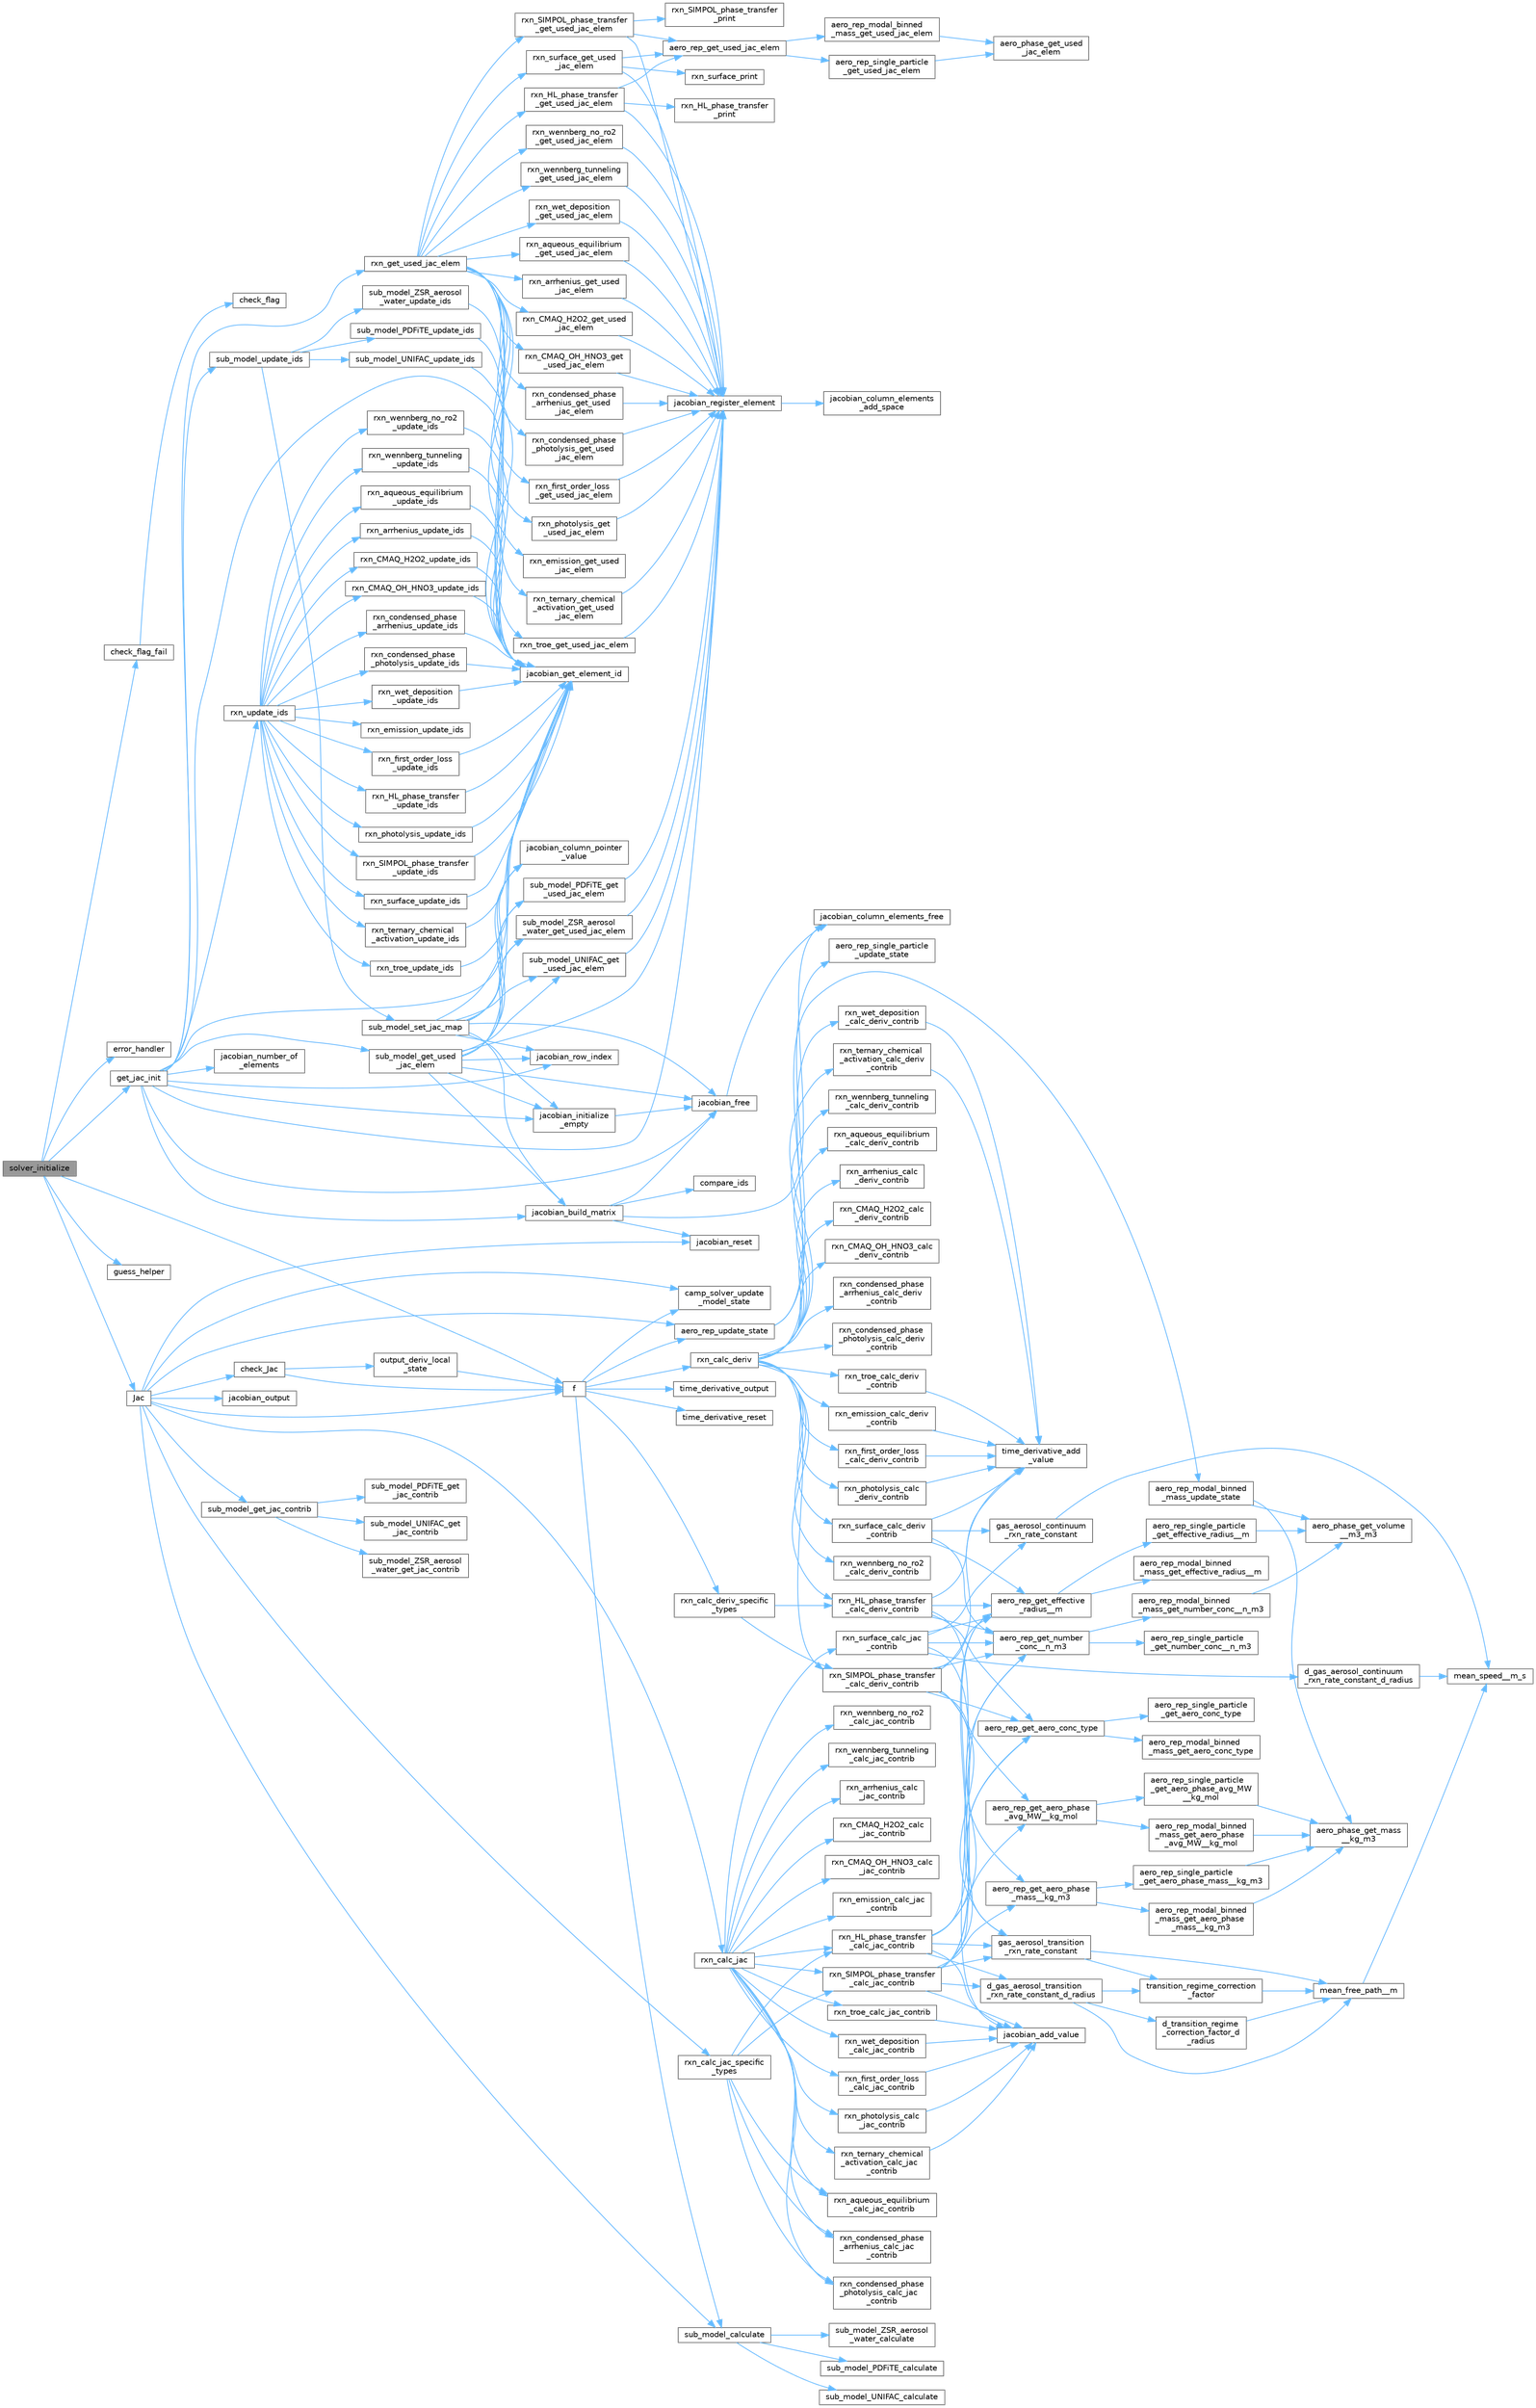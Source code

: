 digraph "solver_initialize"
{
 // LATEX_PDF_SIZE
  bgcolor="transparent";
  edge [fontname=Helvetica,fontsize=10,labelfontname=Helvetica,labelfontsize=10];
  node [fontname=Helvetica,fontsize=10,shape=box,height=0.2,width=0.4];
  rankdir="LR";
  Node1 [label="solver_initialize",height=0.2,width=0.4,color="gray40", fillcolor="grey60", style="filled", fontcolor="black",tooltip="Solver initialization."];
  Node1 -> Node2 [color="steelblue1",style="solid"];
  Node2 [label="check_flag_fail",height=0.2,width=0.4,color="grey40", fillcolor="white", style="filled",URL="$camp__solver_8c.html#a736da263e758eddff5578b8685edc459",tooltip="Check the return value of a SUNDIALS function and exit on failure."];
  Node2 -> Node3 [color="steelblue1",style="solid"];
  Node3 [label="check_flag",height=0.2,width=0.4,color="grey40", fillcolor="white", style="filled",URL="$camp__solver_8c.html#a08519bb4526ffd3db7f49b33ba7600aa",tooltip="Check the return value of a SUNDIALS function."];
  Node1 -> Node4 [color="steelblue1",style="solid"];
  Node4 [label="error_handler",height=0.2,width=0.4,color="grey40", fillcolor="white", style="filled",URL="$camp__solver_8c.html#ac1241091f152db7fd2aa734994c48b24",tooltip="Custom error handling function."];
  Node1 -> Node5 [color="steelblue1",style="solid"];
  Node5 [label="f",height=0.2,width=0.4,color="grey40", fillcolor="white", style="filled",URL="$camp__solver_8c.html#ac55302bc18db0d68d78f543aad6a16c4",tooltip="Compute the time derivative f(t,y)"];
  Node5 -> Node6 [color="steelblue1",style="solid"];
  Node6 [label="aero_rep_update_state",height=0.2,width=0.4,color="grey40", fillcolor="white", style="filled",URL="$aero__rep__solver_8c.html#a42041b486fc391bc9abeee5d1ad666b2",tooltip="Update the aerosol representations for a new state."];
  Node6 -> Node7 [color="steelblue1",style="solid"];
  Node7 [label="aero_rep_modal_binned\l_mass_update_state",height=0.2,width=0.4,color="grey40", fillcolor="white", style="filled",URL="$aero__rep__modal__binned__mass_8c.html#a567e448c1ea25085add6257c6b8930c6",tooltip="Update aerosol representation data for a new state."];
  Node7 -> Node8 [color="steelblue1",style="solid"];
  Node8 [label="aero_phase_get_mass\l__kg_m3",height=0.2,width=0.4,color="grey40", fillcolor="white", style="filled",URL="$aero__phase__solver_8c.html#a965e0b9fc79db694be201edd05377dd1",tooltip="Get the mass and average MW in an aerosol phase."];
  Node7 -> Node9 [color="steelblue1",style="solid"];
  Node9 [label="aero_phase_get_volume\l__m3_m3",height=0.2,width=0.4,color="grey40", fillcolor="white", style="filled",URL="$aero__phase__solver_8c.html#a6e493e863924f29d6bd06598fa657f08",tooltip="Get the volume of an aerosol phase."];
  Node6 -> Node10 [color="steelblue1",style="solid"];
  Node10 [label="aero_rep_single_particle\l_update_state",height=0.2,width=0.4,color="grey40", fillcolor="white", style="filled",URL="$aero__rep__single__particle_8c.html#afc5e4c6a81bf52bf0c8ee88037a4954d",tooltip="Update aerosol representation data for a new state."];
  Node5 -> Node11 [color="steelblue1",style="solid"];
  Node11 [label="camp_solver_update\l_model_state",height=0.2,width=0.4,color="grey40", fillcolor="white", style="filled",URL="$camp__solver_8c.html#a21373e1f8bad206f6437deeea571f51c",tooltip="Update the model state from the current solver state."];
  Node5 -> Node12 [color="steelblue1",style="solid"];
  Node12 [label="rxn_calc_deriv",height=0.2,width=0.4,color="grey40", fillcolor="white", style="filled",URL="$rxn__solver_8c.html#af014568140c63dfab9ea1c92b056e3b8",tooltip="Calculate the time derivative ."];
  Node12 -> Node13 [color="steelblue1",style="solid"];
  Node13 [label="rxn_aqueous_equilibrium\l_calc_deriv_contrib",height=0.2,width=0.4,color="grey40", fillcolor="white", style="filled",URL="$rxns_8h.html#a8e696264a0e9f8f72c2cb00b5605cbeb",tooltip=" "];
  Node12 -> Node14 [color="steelblue1",style="solid"];
  Node14 [label="rxn_arrhenius_calc\l_deriv_contrib",height=0.2,width=0.4,color="grey40", fillcolor="white", style="filled",URL="$rxns_8h.html#a760b30a313fd1608941b8ac584a128df",tooltip=" "];
  Node12 -> Node15 [color="steelblue1",style="solid"];
  Node15 [label="rxn_CMAQ_H2O2_calc\l_deriv_contrib",height=0.2,width=0.4,color="grey40", fillcolor="white", style="filled",URL="$rxns_8h.html#a3eb8ba0e04dfdffa6171688dd493d171",tooltip=" "];
  Node12 -> Node16 [color="steelblue1",style="solid"];
  Node16 [label="rxn_CMAQ_OH_HNO3_calc\l_deriv_contrib",height=0.2,width=0.4,color="grey40", fillcolor="white", style="filled",URL="$rxns_8h.html#a2a4e9aea8e3d4a8779ec943d9ccaaad8",tooltip=" "];
  Node12 -> Node17 [color="steelblue1",style="solid"];
  Node17 [label="rxn_condensed_phase\l_arrhenius_calc_deriv\l_contrib",height=0.2,width=0.4,color="grey40", fillcolor="white", style="filled",URL="$rxns_8h.html#a838b8326dbcfa12692ecf289685897a2",tooltip=" "];
  Node12 -> Node18 [color="steelblue1",style="solid"];
  Node18 [label="rxn_condensed_phase\l_photolysis_calc_deriv\l_contrib",height=0.2,width=0.4,color="grey40", fillcolor="white", style="filled",URL="$rxns_8h.html#aa66217f07fe9eae01f2d6d376e421141",tooltip=" "];
  Node12 -> Node19 [color="steelblue1",style="solid"];
  Node19 [label="rxn_emission_calc_deriv\l_contrib",height=0.2,width=0.4,color="grey40", fillcolor="white", style="filled",URL="$rxn__emission_8c.html#a0fc4250b628dae19ab3c2081a283e2b8",tooltip="Calculate contributions to the time derivative  from this reaction."];
  Node19 -> Node20 [color="steelblue1",style="solid"];
  Node20 [label="time_derivative_add\l_value",height=0.2,width=0.4,color="grey40", fillcolor="white", style="filled",URL="$time__derivative_8c.html#af4c9ab5040b544a8ec4b63a1c75922e2",tooltip="Add a contribution to the time derivative."];
  Node12 -> Node21 [color="steelblue1",style="solid"];
  Node21 [label="rxn_first_order_loss\l_calc_deriv_contrib",height=0.2,width=0.4,color="grey40", fillcolor="white", style="filled",URL="$rxn__first__order__loss_8c.html#ac1d2c5d3bf68d6adcdc4183ba340175d",tooltip="Calculate contributions to the time derivative  from this reaction."];
  Node21 -> Node20 [color="steelblue1",style="solid"];
  Node12 -> Node22 [color="steelblue1",style="solid"];
  Node22 [label="rxn_HL_phase_transfer\l_calc_deriv_contrib",height=0.2,width=0.4,color="grey40", fillcolor="white", style="filled",URL="$rxn___h_l__phase__transfer_8c.html#aa82a07e921e3d22fda1d52073b16219d",tooltip="Calculate contributions to the time derivative  from this reaction."];
  Node22 -> Node23 [color="steelblue1",style="solid"];
  Node23 [label="aero_rep_get_aero_conc_type",height=0.2,width=0.4,color="grey40", fillcolor="white", style="filled",URL="$aero__rep__solver_8c.html#a00aee7bec2d9284a74c0eb26d346dc81",tooltip="Check whether aerosol concentrations are per-particle or total for each phase."];
  Node23 -> Node24 [color="steelblue1",style="solid"];
  Node24 [label="aero_rep_modal_binned\l_mass_get_aero_conc_type",height=0.2,width=0.4,color="grey40", fillcolor="white", style="filled",URL="$aero__rep__modal__binned__mass_8c.html#a5806fae1fe7d70369bfb7a0d9c54d12f",tooltip="Get the type of aerosol concentration used."];
  Node23 -> Node25 [color="steelblue1",style="solid"];
  Node25 [label="aero_rep_single_particle\l_get_aero_conc_type",height=0.2,width=0.4,color="grey40", fillcolor="white", style="filled",URL="$aero__rep__single__particle_8c.html#a59114de73dd305d5825a8547155b8946",tooltip="Get the type of aerosol concentration used."];
  Node22 -> Node26 [color="steelblue1",style="solid"];
  Node26 [label="aero_rep_get_effective\l_radius__m",height=0.2,width=0.4,color="grey40", fillcolor="white", style="filled",URL="$aero__rep__solver_8c.html#aab8fc9de2c9bfe5d012e80322a5b653b",tooltip="Get the effective particle radius,  (m)"];
  Node26 -> Node27 [color="steelblue1",style="solid"];
  Node27 [label="aero_rep_modal_binned\l_mass_get_effective_radius__m",height=0.2,width=0.4,color="grey40", fillcolor="white", style="filled",URL="$aero__rep__modal__binned__mass_8c.html#a8d5bf734337581d90c2280ab858ccf96",tooltip="Get the effective particle radius  (m)"];
  Node26 -> Node28 [color="steelblue1",style="solid"];
  Node28 [label="aero_rep_single_particle\l_get_effective_radius__m",height=0.2,width=0.4,color="grey40", fillcolor="white", style="filled",URL="$aero__rep__single__particle_8c.html#a48b11d345d89071d34e67b5063b1b891",tooltip="Get the effective particle radius  (m)"];
  Node28 -> Node9 [color="steelblue1",style="solid"];
  Node22 -> Node29 [color="steelblue1",style="solid"];
  Node29 [label="aero_rep_get_number\l_conc__n_m3",height=0.2,width=0.4,color="grey40", fillcolor="white", style="filled",URL="$aero__rep__solver_8c.html#aa56870eb4fe20532461b1634d7688210",tooltip="Get the particle number concentration  ( )"];
  Node29 -> Node30 [color="steelblue1",style="solid"];
  Node30 [label="aero_rep_modal_binned\l_mass_get_number_conc__n_m3",height=0.2,width=0.4,color="grey40", fillcolor="white", style="filled",URL="$aero__rep__modal__binned__mass_8c.html#a2e585253c19aa48dec8c55b963999e9d",tooltip="Get the particle number concentration  ( )"];
  Node30 -> Node9 [color="steelblue1",style="solid"];
  Node29 -> Node31 [color="steelblue1",style="solid"];
  Node31 [label="aero_rep_single_particle\l_get_number_conc__n_m3",height=0.2,width=0.4,color="grey40", fillcolor="white", style="filled",URL="$aero__rep__single__particle_8c.html#afa7d35b774d0ab4d7cad7fb30d75e897",tooltip="Get the particle number concentration  ( )"];
  Node22 -> Node32 [color="steelblue1",style="solid"];
  Node32 [label="gas_aerosol_transition\l_rxn_rate_constant",height=0.2,width=0.4,color="grey40", fillcolor="white", style="filled",URL="$util_8h.html#adfe7ce1a7c219664c7a382f24068b1a1",tooltip=" "];
  Node32 -> Node33 [color="steelblue1",style="solid"];
  Node33 [label="mean_free_path__m",height=0.2,width=0.4,color="grey40", fillcolor="white", style="filled",URL="$util_8h.html#ae1c969544a10c17746622cf73186835c",tooltip=" "];
  Node33 -> Node34 [color="steelblue1",style="solid"];
  Node34 [label="mean_speed__m_s",height=0.2,width=0.4,color="grey40", fillcolor="white", style="filled",URL="$util_8h.html#a77fbb355dc943308c5632fe698e81363",tooltip=" "];
  Node32 -> Node35 [color="steelblue1",style="solid"];
  Node35 [label="transition_regime_correction\l_factor",height=0.2,width=0.4,color="grey40", fillcolor="white", style="filled",URL="$util_8h.html#a0ade6cf865e738fbd0629ca08500679d",tooltip=" "];
  Node35 -> Node33 [color="steelblue1",style="solid"];
  Node22 -> Node20 [color="steelblue1",style="solid"];
  Node12 -> Node36 [color="steelblue1",style="solid"];
  Node36 [label="rxn_photolysis_calc\l_deriv_contrib",height=0.2,width=0.4,color="grey40", fillcolor="white", style="filled",URL="$rxn__photolysis_8c.html#a821ebabf2abba0aa6b465747178f33d6",tooltip="Calculate contributions to the time derivative  from this reaction."];
  Node36 -> Node20 [color="steelblue1",style="solid"];
  Node12 -> Node37 [color="steelblue1",style="solid"];
  Node37 [label="rxn_SIMPOL_phase_transfer\l_calc_deriv_contrib",height=0.2,width=0.4,color="grey40", fillcolor="white", style="filled",URL="$rxn___s_i_m_p_o_l__phase__transfer_8c.html#a8387f10a0a5aa0b38cc545859542f3c4",tooltip="Calculate contributions to the time derivative  from this reaction."];
  Node37 -> Node23 [color="steelblue1",style="solid"];
  Node37 -> Node38 [color="steelblue1",style="solid"];
  Node38 [label="aero_rep_get_aero_phase\l_avg_MW__kg_mol",height=0.2,width=0.4,color="grey40", fillcolor="white", style="filled",URL="$aero__rep__solver_8c.html#a513044e29b338d17d02b5bc472a8046f",tooltip="Get the average molecular weight of an aerosol phase in this representation  ( )"];
  Node38 -> Node39 [color="steelblue1",style="solid"];
  Node39 [label="aero_rep_modal_binned\l_mass_get_aero_phase\l_avg_MW__kg_mol",height=0.2,width=0.4,color="grey40", fillcolor="white", style="filled",URL="$aero__rep__modal__binned__mass_8c.html#a2c1fd8badaa6ebffd2b45ab5314c1279",tooltip="Get the average molecular weight in an aerosol phase  ( )"];
  Node39 -> Node8 [color="steelblue1",style="solid"];
  Node38 -> Node40 [color="steelblue1",style="solid"];
  Node40 [label="aero_rep_single_particle\l_get_aero_phase_avg_MW\l__kg_mol",height=0.2,width=0.4,color="grey40", fillcolor="white", style="filled",URL="$aero__rep__single__particle_8c.html#a203b6931fd5a504b7cc1750eb582b60c",tooltip="Get the average molecular weight in an aerosol phase  ( )"];
  Node40 -> Node8 [color="steelblue1",style="solid"];
  Node37 -> Node41 [color="steelblue1",style="solid"];
  Node41 [label="aero_rep_get_aero_phase\l_mass__kg_m3",height=0.2,width=0.4,color="grey40", fillcolor="white", style="filled",URL="$aero__rep__solver_8c.html#a0d5fc5c14f5fc182d80811b27c644e86",tooltip="Get the total mass of an aerosol phase in this representation  ( )"];
  Node41 -> Node42 [color="steelblue1",style="solid"];
  Node42 [label="aero_rep_modal_binned\l_mass_get_aero_phase\l_mass__kg_m3",height=0.2,width=0.4,color="grey40", fillcolor="white", style="filled",URL="$aero__rep__modal__binned__mass_8c.html#aa84e95ce69656ab640edfdb32cc71d4c",tooltip="Get the total mass in an aerosol phase  ( )"];
  Node42 -> Node8 [color="steelblue1",style="solid"];
  Node41 -> Node43 [color="steelblue1",style="solid"];
  Node43 [label="aero_rep_single_particle\l_get_aero_phase_mass__kg_m3",height=0.2,width=0.4,color="grey40", fillcolor="white", style="filled",URL="$aero__rep__single__particle_8c.html#ad49c89b34b57e5b644d6506ead9dea34",tooltip="Get the total mass in an aerosol phase  ( )"];
  Node43 -> Node8 [color="steelblue1",style="solid"];
  Node37 -> Node26 [color="steelblue1",style="solid"];
  Node37 -> Node29 [color="steelblue1",style="solid"];
  Node37 -> Node32 [color="steelblue1",style="solid"];
  Node37 -> Node20 [color="steelblue1",style="solid"];
  Node12 -> Node44 [color="steelblue1",style="solid"];
  Node44 [label="rxn_surface_calc_deriv\l_contrib",height=0.2,width=0.4,color="grey40", fillcolor="white", style="filled",URL="$rxn__surface_8c.html#a5bb30760087399bd04a9f9e16f0fab1f",tooltip="Calculate contributions to the time derivative  from this reaction."];
  Node44 -> Node26 [color="steelblue1",style="solid"];
  Node44 -> Node29 [color="steelblue1",style="solid"];
  Node44 -> Node45 [color="steelblue1",style="solid"];
  Node45 [label="gas_aerosol_continuum\l_rxn_rate_constant",height=0.2,width=0.4,color="grey40", fillcolor="white", style="filled",URL="$util_8h.html#afde219af97ef99e021d59c7ca18b9277",tooltip=" "];
  Node45 -> Node34 [color="steelblue1",style="solid"];
  Node44 -> Node20 [color="steelblue1",style="solid"];
  Node12 -> Node46 [color="steelblue1",style="solid"];
  Node46 [label="rxn_ternary_chemical\l_activation_calc_deriv\l_contrib",height=0.2,width=0.4,color="grey40", fillcolor="white", style="filled",URL="$rxn__ternary__chemical__activation_8c.html#aab9c65ccd4b8614889c1462e2500e6b9",tooltip="Calculate contributions to the time derivative  from this reaction."];
  Node46 -> Node20 [color="steelblue1",style="solid"];
  Node12 -> Node47 [color="steelblue1",style="solid"];
  Node47 [label="rxn_troe_calc_deriv\l_contrib",height=0.2,width=0.4,color="grey40", fillcolor="white", style="filled",URL="$rxn__troe_8c.html#ae2174a745239e629f1c5480a52c3f6f2",tooltip="Calculate contributions to the time derivative  from this reaction."];
  Node47 -> Node20 [color="steelblue1",style="solid"];
  Node12 -> Node48 [color="steelblue1",style="solid"];
  Node48 [label="rxn_wennberg_no_ro2\l_calc_deriv_contrib",height=0.2,width=0.4,color="grey40", fillcolor="white", style="filled",URL="$rxns_8h.html#affb30a43f6e32c34d3c4fba241d57b3e",tooltip=" "];
  Node12 -> Node49 [color="steelblue1",style="solid"];
  Node49 [label="rxn_wennberg_tunneling\l_calc_deriv_contrib",height=0.2,width=0.4,color="grey40", fillcolor="white", style="filled",URL="$rxns_8h.html#aaf3a4bd00b50344e978728d2bf6af6d0",tooltip=" "];
  Node12 -> Node50 [color="steelblue1",style="solid"];
  Node50 [label="rxn_wet_deposition\l_calc_deriv_contrib",height=0.2,width=0.4,color="grey40", fillcolor="white", style="filled",URL="$rxn__wet__deposition_8c.html#a6aec5e3d4cbb3a9e0d993a1780c42ecd",tooltip="Calculate contributions to the time derivative  from this reaction."];
  Node50 -> Node20 [color="steelblue1",style="solid"];
  Node5 -> Node51 [color="steelblue1",style="solid"];
  Node51 [label="rxn_calc_deriv_specific\l_types",height=0.2,width=0.4,color="grey40", fillcolor="white", style="filled",URL="$rxn__solver_8c.html#a066fddd15835cba3a8b519fb734bd552",tooltip="Calculate the time derivative  for only some specific types."];
  Node51 -> Node22 [color="steelblue1",style="solid"];
  Node51 -> Node37 [color="steelblue1",style="solid"];
  Node5 -> Node52 [color="steelblue1",style="solid"];
  Node52 [label="sub_model_calculate",height=0.2,width=0.4,color="grey40", fillcolor="white", style="filled",URL="$sub__model__solver_8c.html#a7f9027610b25bafcc5b6c5af1344dd65",tooltip="Perform the sub model calculations for the current model state."];
  Node52 -> Node53 [color="steelblue1",style="solid"];
  Node53 [label="sub_model_PDFiTE_calculate",height=0.2,width=0.4,color="grey40", fillcolor="white", style="filled",URL="$sub__model___p_d_fi_t_e_8c.html#a2f46f791a4a74c77e283b5afb91911aa",tooltip="Perform the sub-model calculations for the current model state."];
  Node52 -> Node54 [color="steelblue1",style="solid"];
  Node54 [label="sub_model_UNIFAC_calculate",height=0.2,width=0.4,color="grey40", fillcolor="white", style="filled",URL="$sub__model___u_n_i_f_a_c_8c.html#a91d55564c556bf61d6bf0ccac7b43e4b",tooltip="Perform the sub-model calculations for the current model state."];
  Node52 -> Node55 [color="steelblue1",style="solid"];
  Node55 [label="sub_model_ZSR_aerosol\l_water_calculate",height=0.2,width=0.4,color="grey40", fillcolor="white", style="filled",URL="$sub__model___z_s_r__aerosol__water_8c.html#a6639a32646d84e02917b64167f36ea89",tooltip="Do pre-derivative calculations."];
  Node5 -> Node56 [color="steelblue1",style="solid"];
  Node56 [label="time_derivative_output",height=0.2,width=0.4,color="grey40", fillcolor="white", style="filled",URL="$time__derivative_8c.html#ae2c31a72134750c12f2f5d8e32c3a99d",tooltip="Output the current derivative array."];
  Node5 -> Node57 [color="steelblue1",style="solid"];
  Node57 [label="time_derivative_reset",height=0.2,width=0.4,color="grey40", fillcolor="white", style="filled",URL="$time__derivative_8c.html#a72dd19ea5bc2be11ace50e82bbd7857f",tooltip="Reset the derivative."];
  Node1 -> Node58 [color="steelblue1",style="solid"];
  Node58 [label="get_jac_init",height=0.2,width=0.4,color="grey40", fillcolor="white", style="filled",URL="$camp__solver_8c.html#a5b485fa25356197023889f3795888e98",tooltip="Try to improve guesses of y sent to the linear solver."];
  Node58 -> Node59 [color="steelblue1",style="solid"];
  Node59 [label="jacobian_build_matrix",height=0.2,width=0.4,color="grey40", fillcolor="white", style="filled",URL="$_jacobian_8c.html#a2e954524b21f4e097996b2dc0d3cf999",tooltip="Builds the sparse matrix with the registered elements."];
  Node59 -> Node60 [color="steelblue1",style="solid"];
  Node60 [label="compare_ids",height=0.2,width=0.4,color="grey40", fillcolor="white", style="filled",URL="$_jacobian_8c.html#a87200e2cb129a2b8d8436848760f63d5",tooltip=" "];
  Node59 -> Node61 [color="steelblue1",style="solid"];
  Node61 [label="jacobian_column_elements_free",height=0.2,width=0.4,color="grey40", fillcolor="white", style="filled",URL="$_jacobian_8c.html#a7bc2fe67ae132c04bf45e69934e6be1f",tooltip="Free memory associated with a JacobianColumnElements."];
  Node59 -> Node62 [color="steelblue1",style="solid"];
  Node62 [label="jacobian_free",height=0.2,width=0.4,color="grey40", fillcolor="white", style="filled",URL="$_jacobian_8c.html#a0c0108de18ada97dc46782f7223ceef8",tooltip="Free memory associated with a Jacobian."];
  Node62 -> Node61 [color="steelblue1",style="solid"];
  Node59 -> Node63 [color="steelblue1",style="solid"];
  Node63 [label="jacobian_reset",height=0.2,width=0.4,color="grey40", fillcolor="white", style="filled",URL="$_jacobian_8c.html#a9b50b1fb83f669391bf76726b9c81ead",tooltip="Reset the Jacobian."];
  Node58 -> Node64 [color="steelblue1",style="solid"];
  Node64 [label="jacobian_column_pointer\l_value",height=0.2,width=0.4,color="grey40", fillcolor="white", style="filled",URL="$_jacobian_8c.html#a0a9b073f122e923fe6bad96d0611a4ac",tooltip="Returns the value of a column pointer."];
  Node58 -> Node62 [color="steelblue1",style="solid"];
  Node58 -> Node65 [color="steelblue1",style="solid"];
  Node65 [label="jacobian_get_element_id",height=0.2,width=0.4,color="grey40", fillcolor="white", style="filled",URL="$_jacobian_8c.html#a7b43d5884ec62826389d6d739b7f25eb",tooltip="Get an element id in the Jacobian data arrays."];
  Node58 -> Node66 [color="steelblue1",style="solid"];
  Node66 [label="jacobian_initialize\l_empty",height=0.2,width=0.4,color="grey40", fillcolor="white", style="filled",URL="$_jacobian_8c.html#a3ea16d25b8523ab15b3f505fe00e2ed2",tooltip="Initialize the Jacobian."];
  Node66 -> Node62 [color="steelblue1",style="solid"];
  Node58 -> Node67 [color="steelblue1",style="solid"];
  Node67 [label="jacobian_number_of\l_elements",height=0.2,width=0.4,color="grey40", fillcolor="white", style="filled",URL="$_jacobian_8c.html#a797c57a02151acb880fba00b8afc57a3",tooltip="Returns the number of elements in the Jacobian."];
  Node58 -> Node68 [color="steelblue1",style="solid"];
  Node68 [label="jacobian_register_element",height=0.2,width=0.4,color="grey40", fillcolor="white", style="filled",URL="$_jacobian_8c.html#aac51ac6b1cf239a84899308dab229441",tooltip="Adds an element to the sparse matrix."];
  Node68 -> Node69 [color="steelblue1",style="solid"];
  Node69 [label="jacobian_column_elements\l_add_space",height=0.2,width=0.4,color="grey40", fillcolor="white", style="filled",URL="$_jacobian_8c.html#ad9cda15d66705739c9d7bdf63c4636a3",tooltip=" "];
  Node58 -> Node70 [color="steelblue1",style="solid"];
  Node70 [label="jacobian_row_index",height=0.2,width=0.4,color="grey40", fillcolor="white", style="filled",URL="$_jacobian_8c.html#ae72fb841b0dd527b9e463e7ce208d856",tooltip="Returns the row for a given Jacobian element."];
  Node58 -> Node71 [color="steelblue1",style="solid"];
  Node71 [label="rxn_get_used_jac_elem",height=0.2,width=0.4,color="grey40", fillcolor="white", style="filled",URL="$rxn__solver_8c.html#a6816597d1e59964f558cfc82b004549e",tooltip="Get the Jacobian elements used by a particular reaction."];
  Node71 -> Node72 [color="steelblue1",style="solid"];
  Node72 [label="rxn_aqueous_equilibrium\l_get_used_jac_elem",height=0.2,width=0.4,color="grey40", fillcolor="white", style="filled",URL="$rxn__aqueous__equilibrium_8c.html#aba2b7971289b789830bb3986d8c26143",tooltip="Flag Jacobian elements used by this reaction."];
  Node72 -> Node68 [color="steelblue1",style="solid"];
  Node71 -> Node73 [color="steelblue1",style="solid"];
  Node73 [label="rxn_arrhenius_get_used\l_jac_elem",height=0.2,width=0.4,color="grey40", fillcolor="white", style="filled",URL="$rxn__arrhenius_8c.html#a7f830056ddb14553c6c27e13895a27a1",tooltip="Flag Jacobian elements used by this reaction."];
  Node73 -> Node68 [color="steelblue1",style="solid"];
  Node71 -> Node74 [color="steelblue1",style="solid"];
  Node74 [label="rxn_CMAQ_H2O2_get_used\l_jac_elem",height=0.2,width=0.4,color="grey40", fillcolor="white", style="filled",URL="$rxn___c_m_a_q___h2_o2_8c.html#aaf19aa3c701ef961a31fa085f3a95b68",tooltip="Flag Jacobian elements used by this reaction."];
  Node74 -> Node68 [color="steelblue1",style="solid"];
  Node71 -> Node75 [color="steelblue1",style="solid"];
  Node75 [label="rxn_CMAQ_OH_HNO3_get\l_used_jac_elem",height=0.2,width=0.4,color="grey40", fillcolor="white", style="filled",URL="$rxn___c_m_a_q___o_h___h_n_o3_8c.html#ab0f2f55a3403589173d1d9dae525adb6",tooltip="Flag Jacobian elements used by this reaction."];
  Node75 -> Node68 [color="steelblue1",style="solid"];
  Node71 -> Node76 [color="steelblue1",style="solid"];
  Node76 [label="rxn_condensed_phase\l_arrhenius_get_used\l_jac_elem",height=0.2,width=0.4,color="grey40", fillcolor="white", style="filled",URL="$rxn__condensed__phase__arrhenius_8c.html#a5160c5060999537531f810c0651dd641",tooltip="Flag Jacobian elements used by this reaction."];
  Node76 -> Node68 [color="steelblue1",style="solid"];
  Node71 -> Node77 [color="steelblue1",style="solid"];
  Node77 [label="rxn_condensed_phase\l_photolysis_get_used\l_jac_elem",height=0.2,width=0.4,color="grey40", fillcolor="white", style="filled",URL="$rxn__condensed__phase__photolysis_8c.html#a84c0567001266ea44726aba908ef7ad8",tooltip="Flag Jacobian elements used by this reaction."];
  Node77 -> Node68 [color="steelblue1",style="solid"];
  Node71 -> Node78 [color="steelblue1",style="solid"];
  Node78 [label="rxn_emission_get_used\l_jac_elem",height=0.2,width=0.4,color="grey40", fillcolor="white", style="filled",URL="$rxn__emission_8c.html#a0ef69ae99efa726d72f8502eb7d18406",tooltip="Flag Jacobian elements used by this reaction."];
  Node71 -> Node79 [color="steelblue1",style="solid"];
  Node79 [label="rxn_first_order_loss\l_get_used_jac_elem",height=0.2,width=0.4,color="grey40", fillcolor="white", style="filled",URL="$rxn__first__order__loss_8c.html#a73e9594a2ad684000b2cbef37ab6f195",tooltip="Flag Jacobian elements used by this reaction."];
  Node79 -> Node68 [color="steelblue1",style="solid"];
  Node71 -> Node80 [color="steelblue1",style="solid"];
  Node80 [label="rxn_HL_phase_transfer\l_get_used_jac_elem",height=0.2,width=0.4,color="grey40", fillcolor="white", style="filled",URL="$rxn___h_l__phase__transfer_8c.html#a6397153ebdffc297c0c43cb7dfb0e9ba",tooltip="Flag Jacobian elements used by this reaction."];
  Node80 -> Node81 [color="steelblue1",style="solid"];
  Node81 [label="aero_rep_get_used_jac_elem",height=0.2,width=0.4,color="grey40", fillcolor="white", style="filled",URL="$aero__rep__solver_8c.html#a020684f657e2d323f672bd5500ceae22",tooltip="Flag Jacobian elements used to calculated mass, volume, etc."];
  Node81 -> Node82 [color="steelblue1",style="solid"];
  Node82 [label="aero_rep_modal_binned\l_mass_get_used_jac_elem",height=0.2,width=0.4,color="grey40", fillcolor="white", style="filled",URL="$aero__rep__modal__binned__mass_8c.html#ac5a65892343b17ff334e280f4d6ae5f9",tooltip="Flag Jacobian elements used in calcualtions of mass and volume."];
  Node82 -> Node83 [color="steelblue1",style="solid"];
  Node83 [label="aero_phase_get_used\l_jac_elem",height=0.2,width=0.4,color="grey40", fillcolor="white", style="filled",URL="$aero__phase__solver_8c.html#a6e5ea770a313a6eebea53e86540dd510",tooltip="Flag Jacobian elements used in calculations of mass and volume."];
  Node81 -> Node84 [color="steelblue1",style="solid"];
  Node84 [label="aero_rep_single_particle\l_get_used_jac_elem",height=0.2,width=0.4,color="grey40", fillcolor="white", style="filled",URL="$aero__rep__single__particle_8c.html#a076423c54855479ccee0af37f2d9840a",tooltip="Flag Jacobian elements used in calcualtions of mass and volume."];
  Node84 -> Node83 [color="steelblue1",style="solid"];
  Node80 -> Node68 [color="steelblue1",style="solid"];
  Node80 -> Node85 [color="steelblue1",style="solid"];
  Node85 [label="rxn_HL_phase_transfer\l_print",height=0.2,width=0.4,color="grey40", fillcolor="white", style="filled",URL="$rxn___h_l__phase__transfer_8c.html#a23271841c897d7d4047b73e4fbc0e748",tooltip="Print the Phase Transfer reaction parameters."];
  Node71 -> Node86 [color="steelblue1",style="solid"];
  Node86 [label="rxn_photolysis_get\l_used_jac_elem",height=0.2,width=0.4,color="grey40", fillcolor="white", style="filled",URL="$rxn__photolysis_8c.html#ab3c375e49f672106491c96e4b4455745",tooltip="Flag Jacobian elements used by this reaction."];
  Node86 -> Node68 [color="steelblue1",style="solid"];
  Node71 -> Node87 [color="steelblue1",style="solid"];
  Node87 [label="rxn_SIMPOL_phase_transfer\l_get_used_jac_elem",height=0.2,width=0.4,color="grey40", fillcolor="white", style="filled",URL="$rxn___s_i_m_p_o_l__phase__transfer_8c.html#a1658944a83529b7d5e854920f235ed3b",tooltip="Flag Jacobian elements used by this reaction."];
  Node87 -> Node81 [color="steelblue1",style="solid"];
  Node87 -> Node68 [color="steelblue1",style="solid"];
  Node87 -> Node88 [color="steelblue1",style="solid"];
  Node88 [label="rxn_SIMPOL_phase_transfer\l_print",height=0.2,width=0.4,color="grey40", fillcolor="white", style="filled",URL="$rxn___s_i_m_p_o_l__phase__transfer_8c.html#a63043b44a2874c8fb87ab85a2497d0c2",tooltip="Print the Phase Transfer reaction parameters."];
  Node71 -> Node89 [color="steelblue1",style="solid"];
  Node89 [label="rxn_surface_get_used\l_jac_elem",height=0.2,width=0.4,color="grey40", fillcolor="white", style="filled",URL="$rxn__surface_8c.html#a172e0e483115d10f868a1a68f7a664da",tooltip="Flag Jacobian elements used by this reaction."];
  Node89 -> Node81 [color="steelblue1",style="solid"];
  Node89 -> Node68 [color="steelblue1",style="solid"];
  Node89 -> Node90 [color="steelblue1",style="solid"];
  Node90 [label="rxn_surface_print",height=0.2,width=0.4,color="grey40", fillcolor="white", style="filled",URL="$rxn__surface_8c.html#af4d5ba66d45ee435e1451b44eda87370",tooltip="Print the surface reaction parameters."];
  Node71 -> Node91 [color="steelblue1",style="solid"];
  Node91 [label="rxn_ternary_chemical\l_activation_get_used\l_jac_elem",height=0.2,width=0.4,color="grey40", fillcolor="white", style="filled",URL="$rxn__ternary__chemical__activation_8c.html#a75c51d913c5d68b833f8fe7f0c078870",tooltip="Flag Jacobian elements used by this reaction."];
  Node91 -> Node68 [color="steelblue1",style="solid"];
  Node71 -> Node92 [color="steelblue1",style="solid"];
  Node92 [label="rxn_troe_get_used_jac_elem",height=0.2,width=0.4,color="grey40", fillcolor="white", style="filled",URL="$rxn__troe_8c.html#a8d762626ae8950f250d052a06e996db3",tooltip="Flag Jacobian elements used by this reaction."];
  Node92 -> Node68 [color="steelblue1",style="solid"];
  Node71 -> Node93 [color="steelblue1",style="solid"];
  Node93 [label="rxn_wennberg_no_ro2\l_get_used_jac_elem",height=0.2,width=0.4,color="grey40", fillcolor="white", style="filled",URL="$rxn__wennberg__no__ro2_8c.html#aa0313faf4bb8c560811072042700aafa",tooltip="Flag Jacobian elements used by this reaction."];
  Node93 -> Node68 [color="steelblue1",style="solid"];
  Node71 -> Node94 [color="steelblue1",style="solid"];
  Node94 [label="rxn_wennberg_tunneling\l_get_used_jac_elem",height=0.2,width=0.4,color="grey40", fillcolor="white", style="filled",URL="$rxn__wennberg__tunneling_8c.html#aee637cf278edc46b8d6835d5ba00947e",tooltip="Flag Jacobian elements used by this reaction."];
  Node94 -> Node68 [color="steelblue1",style="solid"];
  Node71 -> Node95 [color="steelblue1",style="solid"];
  Node95 [label="rxn_wet_deposition\l_get_used_jac_elem",height=0.2,width=0.4,color="grey40", fillcolor="white", style="filled",URL="$rxn__wet__deposition_8c.html#a083ddf02453025334ced6c65d78d60e1",tooltip="Flag Jacobian elements used by this reaction."];
  Node95 -> Node68 [color="steelblue1",style="solid"];
  Node58 -> Node96 [color="steelblue1",style="solid"];
  Node96 [label="rxn_update_ids",height=0.2,width=0.4,color="grey40", fillcolor="white", style="filled",URL="$rxn__solver_8c.html#a04e1414725ffbbb0b16fca416d826c1d",tooltip="Update the time derivative and Jacobian array ids."];
  Node96 -> Node97 [color="steelblue1",style="solid"];
  Node97 [label="rxn_aqueous_equilibrium\l_update_ids",height=0.2,width=0.4,color="grey40", fillcolor="white", style="filled",URL="$rxn__aqueous__equilibrium_8c.html#af61bf85579cdea2f2c8ee0ea4fd8a96d",tooltip="Update the time derivative and Jacbobian array indices."];
  Node97 -> Node65 [color="steelblue1",style="solid"];
  Node96 -> Node98 [color="steelblue1",style="solid"];
  Node98 [label="rxn_arrhenius_update_ids",height=0.2,width=0.4,color="grey40", fillcolor="white", style="filled",URL="$rxn__arrhenius_8c.html#a7fe41e1fef6917179eadba8adc9d1bae",tooltip="Update the time derivative and Jacbobian array indices."];
  Node98 -> Node65 [color="steelblue1",style="solid"];
  Node96 -> Node99 [color="steelblue1",style="solid"];
  Node99 [label="rxn_CMAQ_H2O2_update_ids",height=0.2,width=0.4,color="grey40", fillcolor="white", style="filled",URL="$rxn___c_m_a_q___h2_o2_8c.html#a0126b0de107f5aac11387864f2523387",tooltip="Update the time derivative and Jacbobian array indices."];
  Node99 -> Node65 [color="steelblue1",style="solid"];
  Node96 -> Node100 [color="steelblue1",style="solid"];
  Node100 [label="rxn_CMAQ_OH_HNO3_update_ids",height=0.2,width=0.4,color="grey40", fillcolor="white", style="filled",URL="$rxn___c_m_a_q___o_h___h_n_o3_8c.html#ae50a551894469a76ff44e469f5d116d8",tooltip="Update the time derivative and Jacbobian array indices."];
  Node100 -> Node65 [color="steelblue1",style="solid"];
  Node96 -> Node101 [color="steelblue1",style="solid"];
  Node101 [label="rxn_condensed_phase\l_arrhenius_update_ids",height=0.2,width=0.4,color="grey40", fillcolor="white", style="filled",URL="$rxn__condensed__phase__arrhenius_8c.html#ab83f8527d3603f1aab12d721d33eb214",tooltip="Update the time derivative and Jacbobian array indices."];
  Node101 -> Node65 [color="steelblue1",style="solid"];
  Node96 -> Node102 [color="steelblue1",style="solid"];
  Node102 [label="rxn_condensed_phase\l_photolysis_update_ids",height=0.2,width=0.4,color="grey40", fillcolor="white", style="filled",URL="$rxn__condensed__phase__photolysis_8c.html#aa418e878e03cc2a119b01b2e6d9f0556",tooltip="Update the time derivative and Jacbobian array indices."];
  Node102 -> Node65 [color="steelblue1",style="solid"];
  Node96 -> Node103 [color="steelblue1",style="solid"];
  Node103 [label="rxn_emission_update_ids",height=0.2,width=0.4,color="grey40", fillcolor="white", style="filled",URL="$rxn__emission_8c.html#a1409402244e73476c40d3027defb9b21",tooltip="Update the time derivative and Jacbobian array indices."];
  Node96 -> Node104 [color="steelblue1",style="solid"];
  Node104 [label="rxn_first_order_loss\l_update_ids",height=0.2,width=0.4,color="grey40", fillcolor="white", style="filled",URL="$rxn__first__order__loss_8c.html#ae3eced0147f7ef45e55762930c86bf56",tooltip="Update the time derivative and Jacbobian array indices."];
  Node104 -> Node65 [color="steelblue1",style="solid"];
  Node96 -> Node105 [color="steelblue1",style="solid"];
  Node105 [label="rxn_HL_phase_transfer\l_update_ids",height=0.2,width=0.4,color="grey40", fillcolor="white", style="filled",URL="$rxn___h_l__phase__transfer_8c.html#a87cbf996d29d4ab5cf38c3cc0cea6427",tooltip="Update the time derivative and Jacbobian array indices."];
  Node105 -> Node65 [color="steelblue1",style="solid"];
  Node96 -> Node106 [color="steelblue1",style="solid"];
  Node106 [label="rxn_photolysis_update_ids",height=0.2,width=0.4,color="grey40", fillcolor="white", style="filled",URL="$rxn__photolysis_8c.html#af81c275e7f6f9ebe2a244235d0f6fd77",tooltip="Update the time derivative and Jacbobian array indices."];
  Node106 -> Node65 [color="steelblue1",style="solid"];
  Node96 -> Node107 [color="steelblue1",style="solid"];
  Node107 [label="rxn_SIMPOL_phase_transfer\l_update_ids",height=0.2,width=0.4,color="grey40", fillcolor="white", style="filled",URL="$rxn___s_i_m_p_o_l__phase__transfer_8c.html#abe640b69520d723afc79fdac91714f06",tooltip="Update the time derivative and Jacbobian array indices."];
  Node107 -> Node65 [color="steelblue1",style="solid"];
  Node96 -> Node108 [color="steelblue1",style="solid"];
  Node108 [label="rxn_surface_update_ids",height=0.2,width=0.4,color="grey40", fillcolor="white", style="filled",URL="$rxn__surface_8c.html#a61c79d96744201b051a10a6b891a7ea9",tooltip="Update the time derivative and Jacbobian array indices."];
  Node108 -> Node65 [color="steelblue1",style="solid"];
  Node96 -> Node109 [color="steelblue1",style="solid"];
  Node109 [label="rxn_ternary_chemical\l_activation_update_ids",height=0.2,width=0.4,color="grey40", fillcolor="white", style="filled",URL="$rxn__ternary__chemical__activation_8c.html#a8f0167f1dcf9c3621f4f211b674b4698",tooltip="Update the time derivative and Jacbobian array indices."];
  Node109 -> Node65 [color="steelblue1",style="solid"];
  Node96 -> Node110 [color="steelblue1",style="solid"];
  Node110 [label="rxn_troe_update_ids",height=0.2,width=0.4,color="grey40", fillcolor="white", style="filled",URL="$rxn__troe_8c.html#ab035a7b5e3990e133d055b13cbd74a08",tooltip="Update the time derivative and Jacbobian array indices."];
  Node110 -> Node65 [color="steelblue1",style="solid"];
  Node96 -> Node111 [color="steelblue1",style="solid"];
  Node111 [label="rxn_wennberg_no_ro2\l_update_ids",height=0.2,width=0.4,color="grey40", fillcolor="white", style="filled",URL="$rxn__wennberg__no__ro2_8c.html#ac00a498c0e68bb445a5ca2cba0c17d32",tooltip="Update the time derivative and Jacbobian array indices."];
  Node111 -> Node65 [color="steelblue1",style="solid"];
  Node96 -> Node112 [color="steelblue1",style="solid"];
  Node112 [label="rxn_wennberg_tunneling\l_update_ids",height=0.2,width=0.4,color="grey40", fillcolor="white", style="filled",URL="$rxn__wennberg__tunneling_8c.html#a5ba7b78cf14b1666503736ae442912a9",tooltip="Update the time derivative and Jacbobian array indices."];
  Node112 -> Node65 [color="steelblue1",style="solid"];
  Node96 -> Node113 [color="steelblue1",style="solid"];
  Node113 [label="rxn_wet_deposition\l_update_ids",height=0.2,width=0.4,color="grey40", fillcolor="white", style="filled",URL="$rxn__wet__deposition_8c.html#a544634ece257f580b822e9851e37b73d",tooltip="Update the time derivative and Jacbobian array indices."];
  Node113 -> Node65 [color="steelblue1",style="solid"];
  Node58 -> Node114 [color="steelblue1",style="solid"];
  Node114 [label="sub_model_get_used\l_jac_elem",height=0.2,width=0.4,color="grey40", fillcolor="white", style="filled",URL="$sub__model__solver_8c.html#a4b1d9807c5fc6b0f2129eb420fa191ad",tooltip="Get the Jacobian elements used by a particular sub model."];
  Node114 -> Node59 [color="steelblue1",style="solid"];
  Node114 -> Node64 [color="steelblue1",style="solid"];
  Node114 -> Node62 [color="steelblue1",style="solid"];
  Node114 -> Node65 [color="steelblue1",style="solid"];
  Node114 -> Node66 [color="steelblue1",style="solid"];
  Node114 -> Node68 [color="steelblue1",style="solid"];
  Node114 -> Node70 [color="steelblue1",style="solid"];
  Node114 -> Node115 [color="steelblue1",style="solid"];
  Node115 [label="sub_model_PDFiTE_get\l_used_jac_elem",height=0.2,width=0.4,color="grey40", fillcolor="white", style="filled",URL="$sub__model___p_d_fi_t_e_8c.html#a1c3598c177755e3ca9d3bde1ace7c0e0",tooltip="Flag Jacobian elements used by this sub model."];
  Node115 -> Node68 [color="steelblue1",style="solid"];
  Node114 -> Node116 [color="steelblue1",style="solid"];
  Node116 [label="sub_model_UNIFAC_get\l_used_jac_elem",height=0.2,width=0.4,color="grey40", fillcolor="white", style="filled",URL="$sub__model___u_n_i_f_a_c_8c.html#a6895ac51f6122ce830f30d8b1f09d052",tooltip="Get the Jacobian elements used for a particular row of the matrix."];
  Node116 -> Node68 [color="steelblue1",style="solid"];
  Node114 -> Node117 [color="steelblue1",style="solid"];
  Node117 [label="sub_model_ZSR_aerosol\l_water_get_used_jac_elem",height=0.2,width=0.4,color="grey40", fillcolor="white", style="filled",URL="$sub__model___z_s_r__aerosol__water_8c.html#a0c47a7f4b91fa19f71a1a69237a6754e",tooltip="Flag Jacobian elements used by this sub model."];
  Node117 -> Node68 [color="steelblue1",style="solid"];
  Node58 -> Node118 [color="steelblue1",style="solid"];
  Node118 [label="sub_model_update_ids",height=0.2,width=0.4,color="grey40", fillcolor="white", style="filled",URL="$sub__model__solver_8c.html#a38ebe393b32d9f9ac185b12801c69e17",tooltip="Update the time derivative and Jacobian array ids."];
  Node118 -> Node119 [color="steelblue1",style="solid"];
  Node119 [label="sub_model_PDFiTE_update_ids",height=0.2,width=0.4,color="grey40", fillcolor="white", style="filled",URL="$sub__model___p_d_fi_t_e_8c.html#ad0578f51652ce992842c2e65c8d84e55",tooltip="Update the time derivative and Jacbobian array indices."];
  Node119 -> Node65 [color="steelblue1",style="solid"];
  Node118 -> Node120 [color="steelblue1",style="solid"];
  Node120 [label="sub_model_set_jac_map",height=0.2,width=0.4,color="grey40", fillcolor="white", style="filled",URL="$sub__model__solver_8c.html#a61bf1cc1ad435b59182e1db138cc1b53",tooltip="Set the map for sub-model interdependence."];
  Node120 -> Node59 [color="steelblue1",style="solid"];
  Node120 -> Node64 [color="steelblue1",style="solid"];
  Node120 -> Node62 [color="steelblue1",style="solid"];
  Node120 -> Node65 [color="steelblue1",style="solid"];
  Node120 -> Node66 [color="steelblue1",style="solid"];
  Node120 -> Node70 [color="steelblue1",style="solid"];
  Node120 -> Node115 [color="steelblue1",style="solid"];
  Node120 -> Node116 [color="steelblue1",style="solid"];
  Node120 -> Node117 [color="steelblue1",style="solid"];
  Node118 -> Node121 [color="steelblue1",style="solid"];
  Node121 [label="sub_model_UNIFAC_update_ids",height=0.2,width=0.4,color="grey40", fillcolor="white", style="filled",URL="$sub__model___u_n_i_f_a_c_8c.html#a2674d98846a9c4933d56156ec1f0deb5",tooltip="Update stored ids for elements used within a row of the Jacobian matrix."];
  Node121 -> Node65 [color="steelblue1",style="solid"];
  Node118 -> Node122 [color="steelblue1",style="solid"];
  Node122 [label="sub_model_ZSR_aerosol\l_water_update_ids",height=0.2,width=0.4,color="grey40", fillcolor="white", style="filled",URL="$sub__model___z_s_r__aerosol__water_8c.html#af42c83e6bae3321e17f4bf21620e36ed",tooltip="Update the time derivative and Jacbobian array indices."];
  Node122 -> Node65 [color="steelblue1",style="solid"];
  Node1 -> Node123 [color="steelblue1",style="solid"];
  Node123 [label="guess_helper",height=0.2,width=0.4,color="grey40", fillcolor="white", style="filled",URL="$camp__solver_8h.html#a2fa3892570de5fd26fb97da6b91568ff",tooltip=" "];
  Node1 -> Node124 [color="steelblue1",style="solid"];
  Node124 [label="Jac",height=0.2,width=0.4,color="grey40", fillcolor="white", style="filled",URL="$camp__solver_8c.html#a13451d507558a61a2353adfed58db468",tooltip="Compute the Jacobian."];
  Node124 -> Node6 [color="steelblue1",style="solid"];
  Node124 -> Node11 [color="steelblue1",style="solid"];
  Node124 -> Node125 [color="steelblue1",style="solid"];
  Node125 [label="check_Jac",height=0.2,width=0.4,color="grey40", fillcolor="white", style="filled",URL="$camp__solver_8c.html#ad45be595da1a1d6fd40179d9743a9a65",tooltip="Check a Jacobian for accuracy."];
  Node125 -> Node5 [color="steelblue1",style="solid"];
  Node125 -> Node126 [color="steelblue1",style="solid"];
  Node126 [label="output_deriv_local\l_state",height=0.2,width=0.4,color="grey40", fillcolor="white", style="filled",URL="$camp__debug_8h.html#a0352ebf153678772ffbeb405834c141d",tooltip="Evaluate the derivative and Jacobian near a given state for a specified species."];
  Node126 -> Node5 [color="steelblue1",style="solid"];
  Node124 -> Node5 [color="steelblue1",style="solid"];
  Node124 -> Node127 [color="steelblue1",style="solid"];
  Node127 [label="jacobian_output",height=0.2,width=0.4,color="grey40", fillcolor="white", style="filled",URL="$_jacobian_8c.html#adcc6d47123aab80bc7b90bdcbb68c90d",tooltip="Output the Jacobian."];
  Node124 -> Node63 [color="steelblue1",style="solid"];
  Node124 -> Node128 [color="steelblue1",style="solid"];
  Node128 [label="rxn_calc_jac",height=0.2,width=0.4,color="grey40", fillcolor="white", style="filled",URL="$rxn__solver_8c.html#ad44deb65b9845d05c6bd148e3378b42a",tooltip="Calculate the Jacobian."];
  Node128 -> Node129 [color="steelblue1",style="solid"];
  Node129 [label="rxn_aqueous_equilibrium\l_calc_jac_contrib",height=0.2,width=0.4,color="grey40", fillcolor="white", style="filled",URL="$rxns_8h.html#a3a1c1ef70d2f51a82338eab340b90d15",tooltip=" "];
  Node128 -> Node130 [color="steelblue1",style="solid"];
  Node130 [label="rxn_arrhenius_calc\l_jac_contrib",height=0.2,width=0.4,color="grey40", fillcolor="white", style="filled",URL="$rxns_8h.html#a6625604c5e4db9e3ee2840ec5c7ac958",tooltip=" "];
  Node128 -> Node131 [color="steelblue1",style="solid"];
  Node131 [label="rxn_CMAQ_H2O2_calc\l_jac_contrib",height=0.2,width=0.4,color="grey40", fillcolor="white", style="filled",URL="$rxns_8h.html#a3bb761f27db80079d009bfc5a6360549",tooltip=" "];
  Node128 -> Node132 [color="steelblue1",style="solid"];
  Node132 [label="rxn_CMAQ_OH_HNO3_calc\l_jac_contrib",height=0.2,width=0.4,color="grey40", fillcolor="white", style="filled",URL="$rxns_8h.html#ac8fab368dc4dda8e35c017a3647baa80",tooltip=" "];
  Node128 -> Node133 [color="steelblue1",style="solid"];
  Node133 [label="rxn_condensed_phase\l_arrhenius_calc_jac\l_contrib",height=0.2,width=0.4,color="grey40", fillcolor="white", style="filled",URL="$rxns_8h.html#a213c32e23ab79e40722d07eb9d3a43d0",tooltip=" "];
  Node128 -> Node134 [color="steelblue1",style="solid"];
  Node134 [label="rxn_condensed_phase\l_photolysis_calc_jac\l_contrib",height=0.2,width=0.4,color="grey40", fillcolor="white", style="filled",URL="$rxns_8h.html#aac51fc4f01975aa347cead0eb5dc1db3",tooltip=" "];
  Node128 -> Node135 [color="steelblue1",style="solid"];
  Node135 [label="rxn_emission_calc_jac\l_contrib",height=0.2,width=0.4,color="grey40", fillcolor="white", style="filled",URL="$rxn__emission_8c.html#ab50d43d95dad6b99d9d3fa5c8c887884",tooltip="Calculate contributions to the Jacobian from this reaction."];
  Node128 -> Node136 [color="steelblue1",style="solid"];
  Node136 [label="rxn_first_order_loss\l_calc_jac_contrib",height=0.2,width=0.4,color="grey40", fillcolor="white", style="filled",URL="$rxn__first__order__loss_8c.html#a07413cad7e1d96989ea035941a53e915",tooltip="Calculate contributions to the Jacobian from this reaction."];
  Node136 -> Node137 [color="steelblue1",style="solid"];
  Node137 [label="jacobian_add_value",height=0.2,width=0.4,color="grey40", fillcolor="white", style="filled",URL="$_jacobian_8c.html#a844d8b2784c48a794ada38d053b1d1b3",tooltip="Add a contribution to the Jacobian."];
  Node128 -> Node138 [color="steelblue1",style="solid"];
  Node138 [label="rxn_HL_phase_transfer\l_calc_jac_contrib",height=0.2,width=0.4,color="grey40", fillcolor="white", style="filled",URL="$rxn___h_l__phase__transfer_8c.html#a4e04c50da5215b9886991e6f0c98cccc",tooltip="Calculate contributions to the Jacobian from this reaction."];
  Node138 -> Node23 [color="steelblue1",style="solid"];
  Node138 -> Node26 [color="steelblue1",style="solid"];
  Node138 -> Node29 [color="steelblue1",style="solid"];
  Node138 -> Node139 [color="steelblue1",style="solid"];
  Node139 [label="d_gas_aerosol_transition\l_rxn_rate_constant_d_radius",height=0.2,width=0.4,color="grey40", fillcolor="white", style="filled",URL="$util_8h.html#a6960902fe575d06ebd32350a076ba968",tooltip=" "];
  Node139 -> Node140 [color="steelblue1",style="solid"];
  Node140 [label="d_transition_regime\l_correction_factor_d\l_radius",height=0.2,width=0.4,color="grey40", fillcolor="white", style="filled",URL="$util_8h.html#af0918da54a73bf30e7079908caea2efd",tooltip=" "];
  Node140 -> Node33 [color="steelblue1",style="solid"];
  Node139 -> Node33 [color="steelblue1",style="solid"];
  Node139 -> Node35 [color="steelblue1",style="solid"];
  Node138 -> Node32 [color="steelblue1",style="solid"];
  Node138 -> Node137 [color="steelblue1",style="solid"];
  Node128 -> Node141 [color="steelblue1",style="solid"];
  Node141 [label="rxn_photolysis_calc\l_jac_contrib",height=0.2,width=0.4,color="grey40", fillcolor="white", style="filled",URL="$rxn__photolysis_8c.html#a12201d188bd114013b835e74912fdf53",tooltip="Calculate contributions to the Jacobian from this reaction."];
  Node141 -> Node137 [color="steelblue1",style="solid"];
  Node128 -> Node142 [color="steelblue1",style="solid"];
  Node142 [label="rxn_SIMPOL_phase_transfer\l_calc_jac_contrib",height=0.2,width=0.4,color="grey40", fillcolor="white", style="filled",URL="$rxn___s_i_m_p_o_l__phase__transfer_8c.html#a2c6b4163ab0a9e65eec7dd8286d67885",tooltip="Calculate contributions to the Jacobian from this reaction."];
  Node142 -> Node23 [color="steelblue1",style="solid"];
  Node142 -> Node38 [color="steelblue1",style="solid"];
  Node142 -> Node41 [color="steelblue1",style="solid"];
  Node142 -> Node26 [color="steelblue1",style="solid"];
  Node142 -> Node29 [color="steelblue1",style="solid"];
  Node142 -> Node139 [color="steelblue1",style="solid"];
  Node142 -> Node32 [color="steelblue1",style="solid"];
  Node142 -> Node137 [color="steelblue1",style="solid"];
  Node128 -> Node143 [color="steelblue1",style="solid"];
  Node143 [label="rxn_surface_calc_jac\l_contrib",height=0.2,width=0.4,color="grey40", fillcolor="white", style="filled",URL="$rxn__surface_8c.html#a8de73dc2a00c1bc5b91747cbb50086ad",tooltip="Calculate contributions to the Jacobian from this reaction."];
  Node143 -> Node26 [color="steelblue1",style="solid"];
  Node143 -> Node29 [color="steelblue1",style="solid"];
  Node143 -> Node144 [color="steelblue1",style="solid"];
  Node144 [label="d_gas_aerosol_continuum\l_rxn_rate_constant_d_radius",height=0.2,width=0.4,color="grey40", fillcolor="white", style="filled",URL="$util_8h.html#aa2190a3abb8648804ae74bb1c2d09b36",tooltip=" "];
  Node144 -> Node34 [color="steelblue1",style="solid"];
  Node143 -> Node45 [color="steelblue1",style="solid"];
  Node143 -> Node137 [color="steelblue1",style="solid"];
  Node128 -> Node145 [color="steelblue1",style="solid"];
  Node145 [label="rxn_ternary_chemical\l_activation_calc_jac\l_contrib",height=0.2,width=0.4,color="grey40", fillcolor="white", style="filled",URL="$rxn__ternary__chemical__activation_8c.html#a0e03361890588fa6e5b8d43b5f63d208",tooltip="Calculate contributions to the Jacobian from this reaction."];
  Node145 -> Node137 [color="steelblue1",style="solid"];
  Node128 -> Node146 [color="steelblue1",style="solid"];
  Node146 [label="rxn_troe_calc_jac_contrib",height=0.2,width=0.4,color="grey40", fillcolor="white", style="filled",URL="$rxn__troe_8c.html#a4f34c34a0b24bbbb11a127246e3fd35e",tooltip="Calculate contributions to the Jacobian from this reaction."];
  Node146 -> Node137 [color="steelblue1",style="solid"];
  Node128 -> Node147 [color="steelblue1",style="solid"];
  Node147 [label="rxn_wennberg_no_ro2\l_calc_jac_contrib",height=0.2,width=0.4,color="grey40", fillcolor="white", style="filled",URL="$rxns_8h.html#ae08ec58e30aea84e496cc2d253b34802",tooltip=" "];
  Node128 -> Node148 [color="steelblue1",style="solid"];
  Node148 [label="rxn_wennberg_tunneling\l_calc_jac_contrib",height=0.2,width=0.4,color="grey40", fillcolor="white", style="filled",URL="$rxns_8h.html#ac1f9c72aea45cd152bdcc765fd486868",tooltip=" "];
  Node128 -> Node149 [color="steelblue1",style="solid"];
  Node149 [label="rxn_wet_deposition\l_calc_jac_contrib",height=0.2,width=0.4,color="grey40", fillcolor="white", style="filled",URL="$rxn__wet__deposition_8c.html#ad84c0373895c3b2bfad55408c9066f16",tooltip="Calculate contributions to the Jacobian from this reaction."];
  Node149 -> Node137 [color="steelblue1",style="solid"];
  Node124 -> Node150 [color="steelblue1",style="solid"];
  Node150 [label="rxn_calc_jac_specific\l_types",height=0.2,width=0.4,color="grey40", fillcolor="white", style="filled",URL="$rxn__solver_8c.html#a40f9caeb40a6630edd3d61544ee29922",tooltip="Calculate the Jacobian for only some specific types."];
  Node150 -> Node129 [color="steelblue1",style="solid"];
  Node150 -> Node133 [color="steelblue1",style="solid"];
  Node150 -> Node134 [color="steelblue1",style="solid"];
  Node150 -> Node138 [color="steelblue1",style="solid"];
  Node150 -> Node142 [color="steelblue1",style="solid"];
  Node124 -> Node52 [color="steelblue1",style="solid"];
  Node124 -> Node151 [color="steelblue1",style="solid"];
  Node151 [label="sub_model_get_jac_contrib",height=0.2,width=0.4,color="grey40", fillcolor="white", style="filled",URL="$sub__model__solver_8c.html#a9575eb8104f46d396268c361164e88fb",tooltip="Calculate the Jacobian constributions from sub model calculations."];
  Node151 -> Node152 [color="steelblue1",style="solid"];
  Node152 [label="sub_model_PDFiTE_get\l_jac_contrib",height=0.2,width=0.4,color="grey40", fillcolor="white", style="filled",URL="$sub__model___p_d_fi_t_e_8c.html#a50d2ccc5a5c4b40019447f6b7dd5feab",tooltip="Add contributions to the Jacobian from derivates calculated using the output of this sub model."];
  Node151 -> Node153 [color="steelblue1",style="solid"];
  Node153 [label="sub_model_UNIFAC_get\l_jac_contrib",height=0.2,width=0.4,color="grey40", fillcolor="white", style="filled",URL="$sub__model___u_n_i_f_a_c_8c.html#a0301d06b09af90fcfe49f9a1ba7c6742",tooltip="Add contributions to the Jacobian from derivates calculated using the output of this sub model."];
  Node151 -> Node154 [color="steelblue1",style="solid"];
  Node154 [label="sub_model_ZSR_aerosol\l_water_get_jac_contrib",height=0.2,width=0.4,color="grey40", fillcolor="white", style="filled",URL="$sub__model___z_s_r__aerosol__water_8c.html#aa6bf886e4a9fadb02913dab07e19018b",tooltip="Add contributions to the Jacobian from derivates calculated using the output of this sub model."];
}
